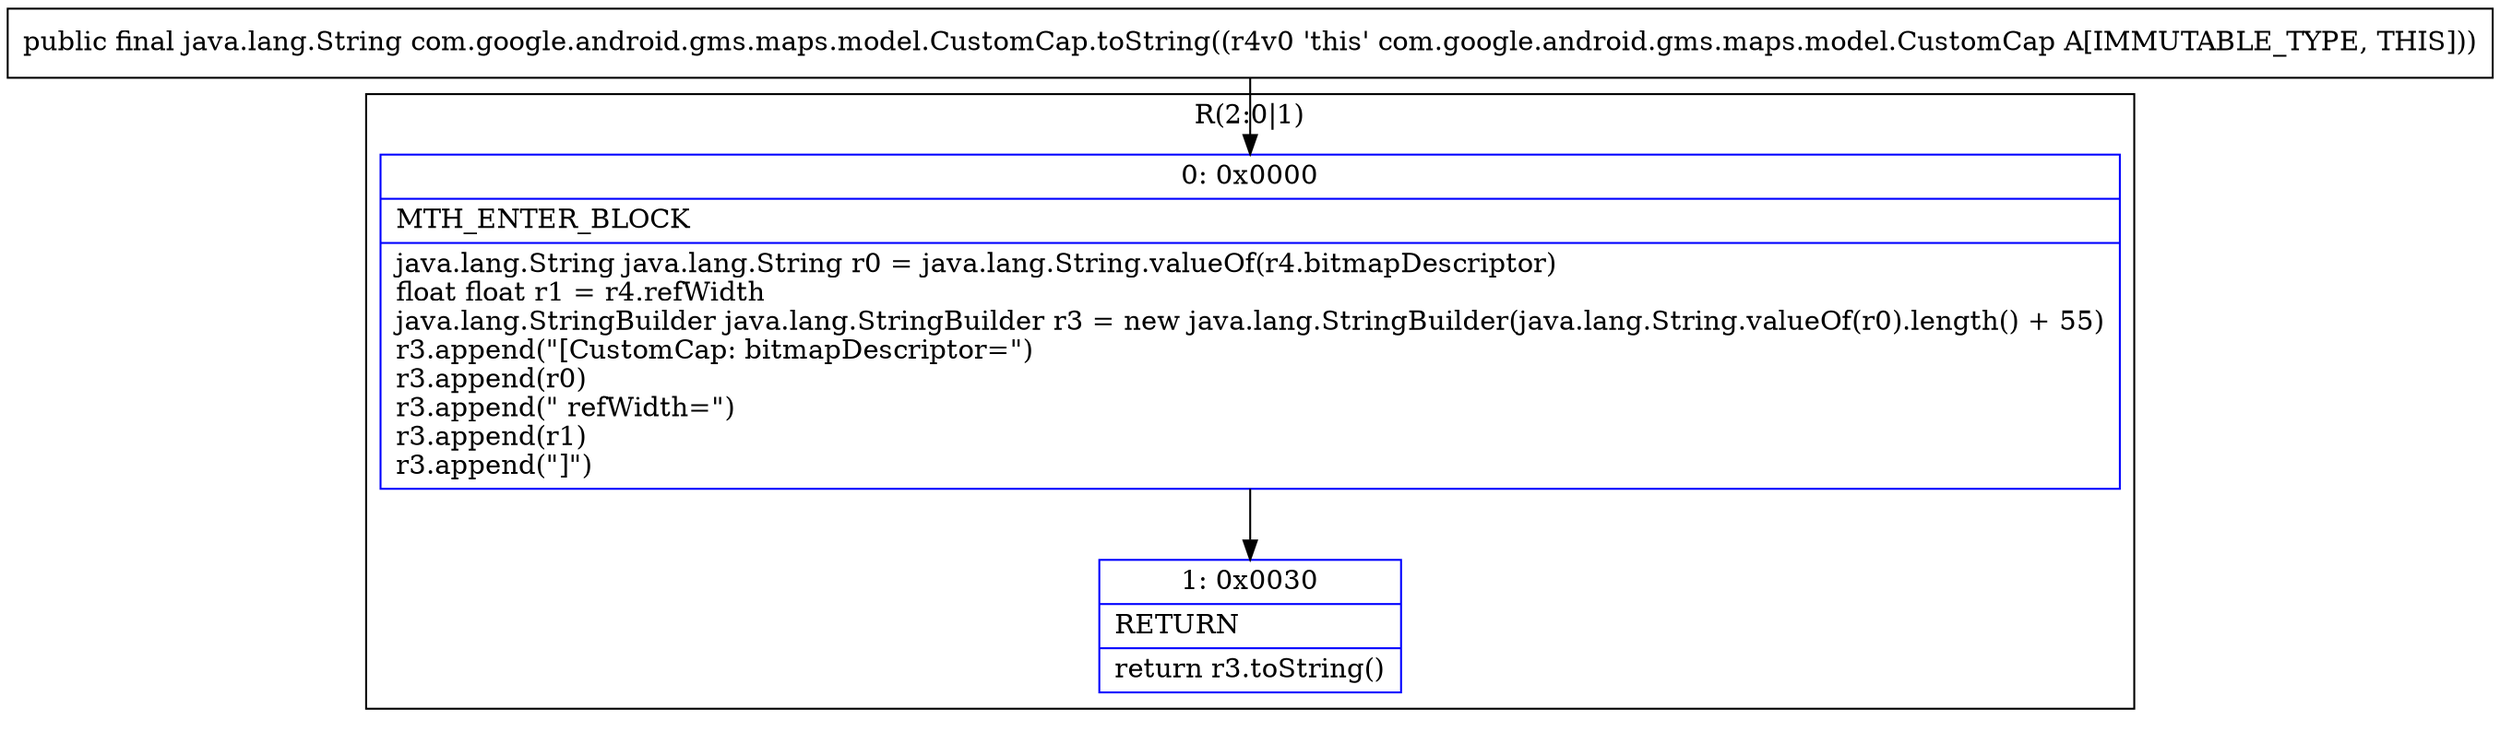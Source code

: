 digraph "CFG forcom.google.android.gms.maps.model.CustomCap.toString()Ljava\/lang\/String;" {
subgraph cluster_Region_143947241 {
label = "R(2:0|1)";
node [shape=record,color=blue];
Node_0 [shape=record,label="{0\:\ 0x0000|MTH_ENTER_BLOCK\l|java.lang.String java.lang.String r0 = java.lang.String.valueOf(r4.bitmapDescriptor)\lfloat float r1 = r4.refWidth\ljava.lang.StringBuilder java.lang.StringBuilder r3 = new java.lang.StringBuilder(java.lang.String.valueOf(r0).length() + 55)\lr3.append(\"[CustomCap: bitmapDescriptor=\")\lr3.append(r0)\lr3.append(\" refWidth=\")\lr3.append(r1)\lr3.append(\"]\")\l}"];
Node_1 [shape=record,label="{1\:\ 0x0030|RETURN\l|return r3.toString()\l}"];
}
MethodNode[shape=record,label="{public final java.lang.String com.google.android.gms.maps.model.CustomCap.toString((r4v0 'this' com.google.android.gms.maps.model.CustomCap A[IMMUTABLE_TYPE, THIS])) }"];
MethodNode -> Node_0;
Node_0 -> Node_1;
}

